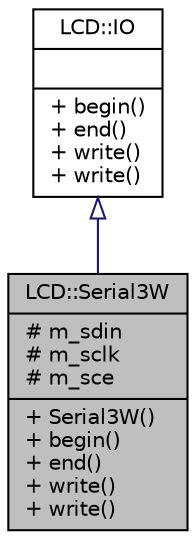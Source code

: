 digraph "LCD::Serial3W"
{
  edge [fontname="Helvetica",fontsize="10",labelfontname="Helvetica",labelfontsize="10"];
  node [fontname="Helvetica",fontsize="10",shape=record];
  Node1 [label="{LCD::Serial3W\n|# m_sdin\l# m_sclk\l# m_sce\l|+ Serial3W()\l+ begin()\l+ end()\l+ write()\l+ write()\l}",height=0.2,width=0.4,color="black", fillcolor="grey75", style="filled", fontcolor="black"];
  Node2 -> Node1 [dir="back",color="midnightblue",fontsize="10",style="solid",arrowtail="onormal",fontname="Helvetica"];
  Node2 [label="{LCD::IO\n||+ begin()\l+ end()\l+ write()\l+ write()\l}",height=0.2,width=0.4,color="black", fillcolor="white", style="filled",URL="$d1/d79/classLCD_1_1IO.html"];
}
